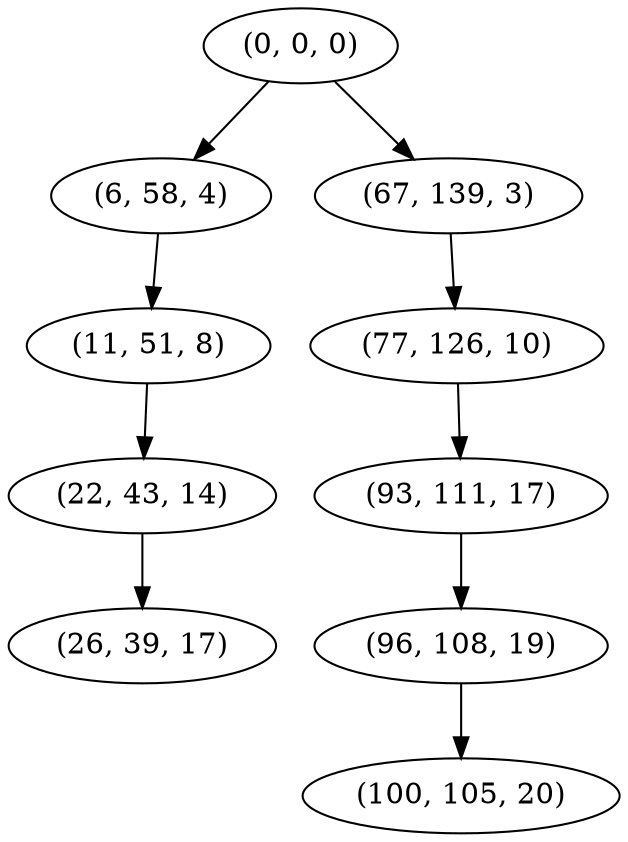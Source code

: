 digraph tree {
    "(0, 0, 0)";
    "(6, 58, 4)";
    "(11, 51, 8)";
    "(22, 43, 14)";
    "(26, 39, 17)";
    "(67, 139, 3)";
    "(77, 126, 10)";
    "(93, 111, 17)";
    "(96, 108, 19)";
    "(100, 105, 20)";
    "(0, 0, 0)" -> "(6, 58, 4)";
    "(0, 0, 0)" -> "(67, 139, 3)";
    "(6, 58, 4)" -> "(11, 51, 8)";
    "(11, 51, 8)" -> "(22, 43, 14)";
    "(22, 43, 14)" -> "(26, 39, 17)";
    "(67, 139, 3)" -> "(77, 126, 10)";
    "(77, 126, 10)" -> "(93, 111, 17)";
    "(93, 111, 17)" -> "(96, 108, 19)";
    "(96, 108, 19)" -> "(100, 105, 20)";
}
